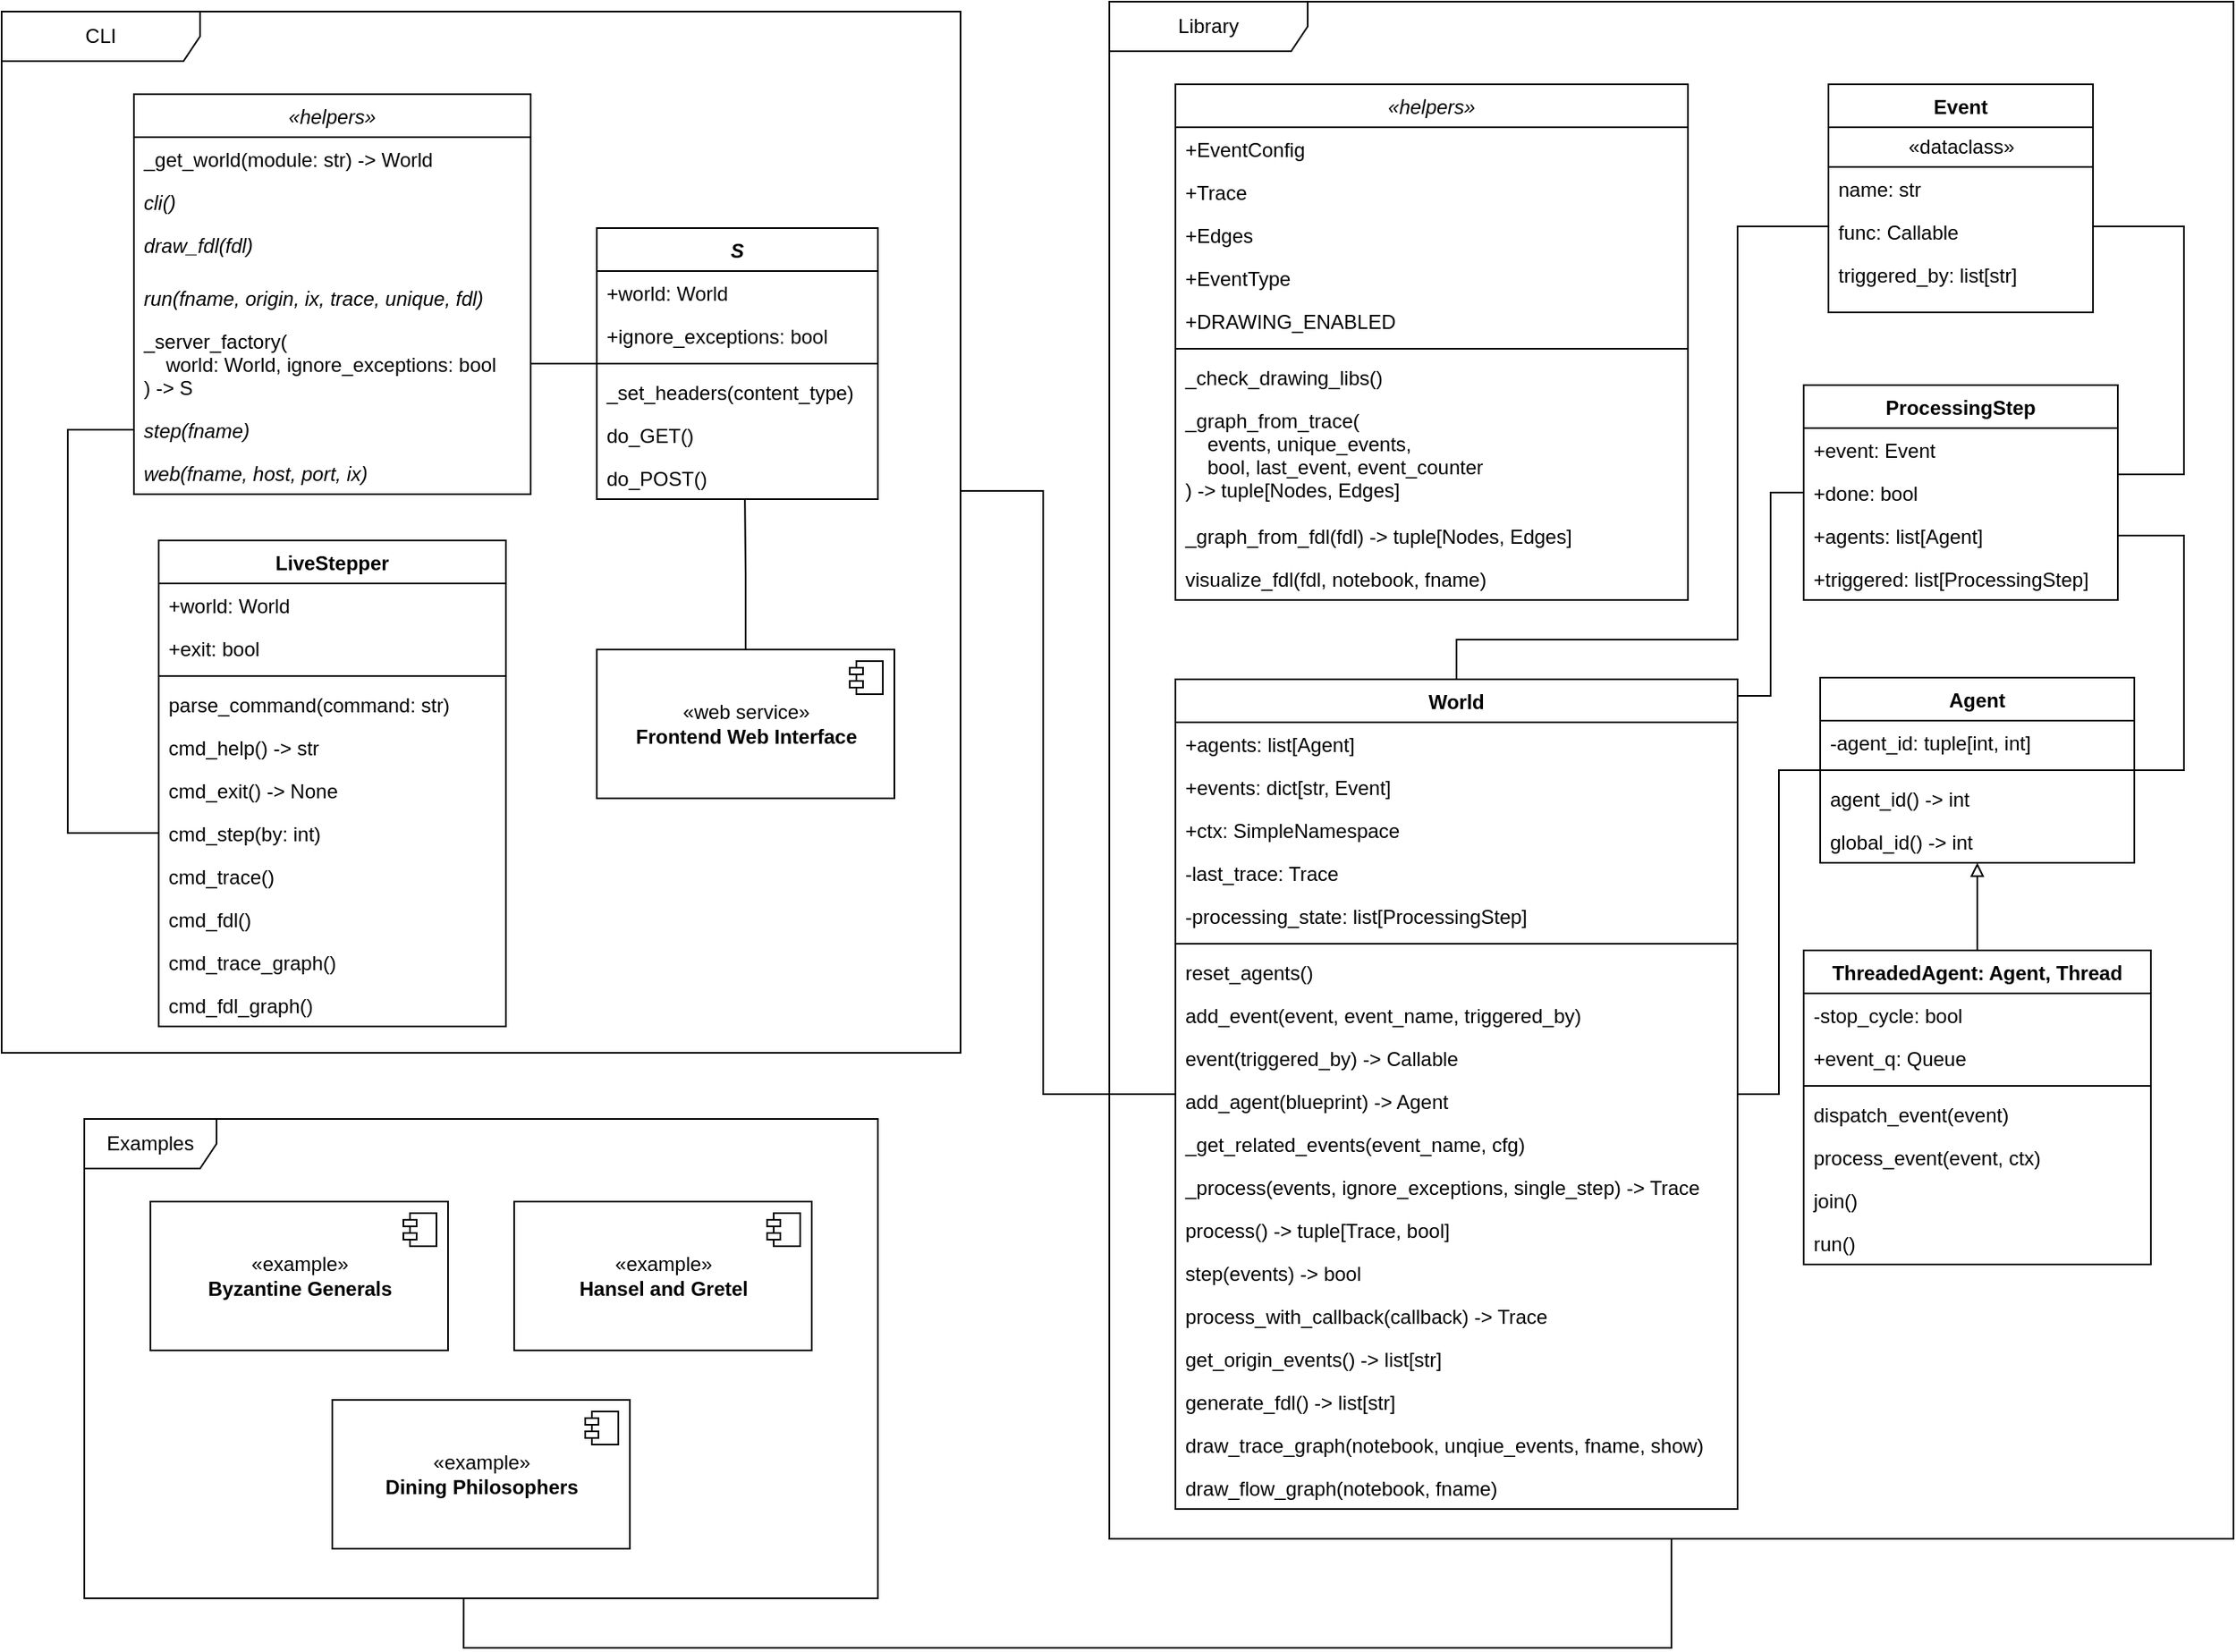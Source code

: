 <mxfile version="17.4.3" type="device"><diagram id="C5RBs43oDa-KdzZeNtuy" name="Page-1"><mxGraphModel dx="2188" dy="1118" grid="1" gridSize="10" guides="1" tooltips="1" connect="1" arrows="1" fold="1" page="1" pageScale="1" pageWidth="827" pageHeight="1169" math="0" shadow="0"><root><mxCell id="WIyWlLk6GJQsqaUBKTNV-0"/><mxCell id="WIyWlLk6GJQsqaUBKTNV-1" parent="WIyWlLk6GJQsqaUBKTNV-0"/><mxCell id="a68xZ6xokyieIb6kEUbv-158" style="edgeStyle=orthogonalEdgeStyle;rounded=0;orthogonalLoop=1;jettySize=auto;html=1;endArrow=none;endFill=0;entryX=0.478;entryY=0.999;entryDx=0;entryDy=0;entryPerimeter=0;" edge="1" parent="WIyWlLk6GJQsqaUBKTNV-1" source="a68xZ6xokyieIb6kEUbv-4" target="a68xZ6xokyieIb6kEUbv-150"><mxGeometry relative="1" as="geometry"><mxPoint x="350" y="990" as="targetPoint"/><Array as="points"><mxPoint x="1080" y="1010"/><mxPoint x="349" y="1010"/></Array></mxGeometry></mxCell><mxCell id="a68xZ6xokyieIb6kEUbv-4" value="Library" style="shape=umlFrame;whiteSpace=wrap;html=1;width=120;height=30;" vertex="1" parent="WIyWlLk6GJQsqaUBKTNV-1"><mxGeometry x="740" y="14" width="680" height="930" as="geometry"/></mxCell><mxCell id="a68xZ6xokyieIb6kEUbv-68" value="«helpers»" style="swimlane;fontStyle=2;align=center;verticalAlign=top;childLayout=stackLayout;horizontal=1;startSize=26;horizontalStack=0;resizeParent=1;resizeParentMax=0;resizeLast=0;collapsible=1;marginBottom=0;" vertex="1" parent="WIyWlLk6GJQsqaUBKTNV-1"><mxGeometry x="780" y="64" width="310" height="312" as="geometry"/></mxCell><mxCell id="a68xZ6xokyieIb6kEUbv-69" value="+EventConfig" style="text;strokeColor=none;fillColor=none;align=left;verticalAlign=top;spacingLeft=4;spacingRight=4;overflow=hidden;rotatable=0;points=[[0,0.5],[1,0.5]];portConstraint=eastwest;" vertex="1" parent="a68xZ6xokyieIb6kEUbv-68"><mxGeometry y="26" width="310" height="26" as="geometry"/></mxCell><mxCell id="a68xZ6xokyieIb6kEUbv-72" value="+Trace" style="text;strokeColor=none;fillColor=none;align=left;verticalAlign=top;spacingLeft=4;spacingRight=4;overflow=hidden;rotatable=0;points=[[0,0.5],[1,0.5]];portConstraint=eastwest;" vertex="1" parent="a68xZ6xokyieIb6kEUbv-68"><mxGeometry y="52" width="310" height="26" as="geometry"/></mxCell><mxCell id="a68xZ6xokyieIb6kEUbv-73" value="+Edges" style="text;strokeColor=none;fillColor=none;align=left;verticalAlign=top;spacingLeft=4;spacingRight=4;overflow=hidden;rotatable=0;points=[[0,0.5],[1,0.5]];portConstraint=eastwest;" vertex="1" parent="a68xZ6xokyieIb6kEUbv-68"><mxGeometry y="78" width="310" height="26" as="geometry"/></mxCell><mxCell id="a68xZ6xokyieIb6kEUbv-74" value="+EventType" style="text;strokeColor=none;fillColor=none;align=left;verticalAlign=top;spacingLeft=4;spacingRight=4;overflow=hidden;rotatable=0;points=[[0,0.5],[1,0.5]];portConstraint=eastwest;" vertex="1" parent="a68xZ6xokyieIb6kEUbv-68"><mxGeometry y="104" width="310" height="26" as="geometry"/></mxCell><mxCell id="a68xZ6xokyieIb6kEUbv-76" value="+DRAWING_ENABLED" style="text;strokeColor=none;fillColor=none;align=left;verticalAlign=top;spacingLeft=4;spacingRight=4;overflow=hidden;rotatable=0;points=[[0,0.5],[1,0.5]];portConstraint=eastwest;" vertex="1" parent="a68xZ6xokyieIb6kEUbv-68"><mxGeometry y="130" width="310" height="26" as="geometry"/></mxCell><mxCell id="a68xZ6xokyieIb6kEUbv-70" value="" style="line;strokeWidth=1;fillColor=none;align=left;verticalAlign=middle;spacingTop=-1;spacingLeft=3;spacingRight=3;rotatable=0;labelPosition=right;points=[];portConstraint=eastwest;" vertex="1" parent="a68xZ6xokyieIb6kEUbv-68"><mxGeometry y="156" width="310" height="8" as="geometry"/></mxCell><mxCell id="a68xZ6xokyieIb6kEUbv-71" value="_check_drawing_libs()" style="text;strokeColor=none;fillColor=none;align=left;verticalAlign=top;spacingLeft=4;spacingRight=4;overflow=hidden;rotatable=0;points=[[0,0.5],[1,0.5]];portConstraint=eastwest;" vertex="1" parent="a68xZ6xokyieIb6kEUbv-68"><mxGeometry y="164" width="310" height="26" as="geometry"/></mxCell><mxCell id="a68xZ6xokyieIb6kEUbv-77" value="_graph_from_trace(&#xA;    events, unique_events, &#xA;    bool, last_event, event_counter&#xA;) -&gt; tuple[Nodes, Edges]" style="text;strokeColor=none;fillColor=none;align=left;verticalAlign=top;spacingLeft=4;spacingRight=4;overflow=hidden;rotatable=0;points=[[0,0.5],[1,0.5]];portConstraint=eastwest;" vertex="1" parent="a68xZ6xokyieIb6kEUbv-68"><mxGeometry y="190" width="310" height="70" as="geometry"/></mxCell><mxCell id="a68xZ6xokyieIb6kEUbv-78" value="_graph_from_fdl(fdl) -&gt; tuple[Nodes, Edges]" style="text;strokeColor=none;fillColor=none;align=left;verticalAlign=top;spacingLeft=4;spacingRight=4;overflow=hidden;rotatable=0;points=[[0,0.5],[1,0.5]];portConstraint=eastwest;" vertex="1" parent="a68xZ6xokyieIb6kEUbv-68"><mxGeometry y="260" width="310" height="26" as="geometry"/></mxCell><mxCell id="a68xZ6xokyieIb6kEUbv-79" value="visualize_fdl(fdl, notebook, fname)" style="text;strokeColor=none;fillColor=none;align=left;verticalAlign=top;spacingLeft=4;spacingRight=4;overflow=hidden;rotatable=0;points=[[0,0.5],[1,0.5]];portConstraint=eastwest;" vertex="1" parent="a68xZ6xokyieIb6kEUbv-68"><mxGeometry y="286" width="310" height="26" as="geometry"/></mxCell><mxCell id="a68xZ6xokyieIb6kEUbv-140" style="edgeStyle=orthogonalEdgeStyle;rounded=0;orthogonalLoop=1;jettySize=auto;html=1;endArrow=none;endFill=0;entryX=0.5;entryY=0;entryDx=0;entryDy=0;" edge="1" parent="WIyWlLk6GJQsqaUBKTNV-1" source="a68xZ6xokyieIb6kEUbv-80" target="a68xZ6xokyieIb6kEUbv-108"><mxGeometry relative="1" as="geometry"><Array as="points"><mxPoint x="1120" y="150"/><mxPoint x="1120" y="400"/><mxPoint x="950" y="400"/></Array></mxGeometry></mxCell><mxCell id="a68xZ6xokyieIb6kEUbv-143" style="edgeStyle=orthogonalEdgeStyle;rounded=0;orthogonalLoop=1;jettySize=auto;html=1;entryX=1;entryY=0.11;entryDx=0;entryDy=0;entryPerimeter=0;endArrow=none;endFill=0;" edge="1" parent="WIyWlLk6GJQsqaUBKTNV-1" source="a68xZ6xokyieIb6kEUbv-80" target="a68xZ6xokyieIb6kEUbv-85"><mxGeometry relative="1" as="geometry"><Array as="points"><mxPoint x="1390" y="150"/><mxPoint x="1390" y="300"/><mxPoint x="1350" y="300"/></Array></mxGeometry></mxCell><mxCell id="a68xZ6xokyieIb6kEUbv-80" value="Event" style="swimlane;fontStyle=1;align=center;verticalAlign=top;childLayout=stackLayout;horizontal=1;startSize=26;horizontalStack=0;resizeParent=1;resizeLast=0;collapsible=1;marginBottom=0;rounded=0;shadow=0;strokeWidth=1;" vertex="1" parent="WIyWlLk6GJQsqaUBKTNV-1"><mxGeometry x="1175" y="64" width="160" height="138" as="geometry"><mxRectangle x="230" y="140" width="160" height="26" as="alternateBounds"/></mxGeometry></mxCell><mxCell id="a68xZ6xokyieIb6kEUbv-81" value="«dataclass»" style="html=1;" vertex="1" parent="a68xZ6xokyieIb6kEUbv-80"><mxGeometry y="26" width="160" height="24" as="geometry"/></mxCell><mxCell id="a68xZ6xokyieIb6kEUbv-82" value="name: str" style="text;align=left;verticalAlign=top;spacingLeft=4;spacingRight=4;overflow=hidden;rotatable=0;points=[[0,0.5],[1,0.5]];portConstraint=eastwest;" vertex="1" parent="a68xZ6xokyieIb6kEUbv-80"><mxGeometry y="50" width="160" height="26" as="geometry"/></mxCell><mxCell id="a68xZ6xokyieIb6kEUbv-83" value="func: Callable" style="text;align=left;verticalAlign=top;spacingLeft=4;spacingRight=4;overflow=hidden;rotatable=0;points=[[0,0.5],[1,0.5]];portConstraint=eastwest;rounded=0;shadow=0;html=0;" vertex="1" parent="a68xZ6xokyieIb6kEUbv-80"><mxGeometry y="76" width="160" height="26" as="geometry"/></mxCell><mxCell id="a68xZ6xokyieIb6kEUbv-84" value="triggered_by: list[str]" style="text;strokeColor=none;fillColor=none;align=left;verticalAlign=top;spacingLeft=4;spacingRight=4;overflow=hidden;rotatable=0;points=[[0,0.5],[1,0.5]];portConstraint=eastwest;" vertex="1" parent="a68xZ6xokyieIb6kEUbv-80"><mxGeometry y="102" width="160" height="26" as="geometry"/></mxCell><mxCell id="a68xZ6xokyieIb6kEUbv-138" style="edgeStyle=orthogonalEdgeStyle;rounded=0;orthogonalLoop=1;jettySize=auto;html=1;entryX=0.998;entryY=0.02;entryDx=0;entryDy=0;entryPerimeter=0;endArrow=none;endFill=0;" edge="1" parent="WIyWlLk6GJQsqaUBKTNV-1" source="a68xZ6xokyieIb6kEUbv-85" target="a68xZ6xokyieIb6kEUbv-108"><mxGeometry relative="1" as="geometry"/></mxCell><mxCell id="a68xZ6xokyieIb6kEUbv-85" value="ProcessingStep" style="swimlane;fontStyle=1;align=center;verticalAlign=top;childLayout=stackLayout;horizontal=1;startSize=26;horizontalStack=0;resizeParent=1;resizeParentMax=0;resizeLast=0;collapsible=1;marginBottom=0;" vertex="1" parent="WIyWlLk6GJQsqaUBKTNV-1"><mxGeometry x="1160" y="246" width="190" height="130" as="geometry"/></mxCell><mxCell id="a68xZ6xokyieIb6kEUbv-86" value="+event: Event" style="text;strokeColor=none;fillColor=none;align=left;verticalAlign=top;spacingLeft=4;spacingRight=4;overflow=hidden;rotatable=0;points=[[0,0.5],[1,0.5]];portConstraint=eastwest;" vertex="1" parent="a68xZ6xokyieIb6kEUbv-85"><mxGeometry y="26" width="190" height="26" as="geometry"/></mxCell><mxCell id="a68xZ6xokyieIb6kEUbv-89" value="+done: bool" style="text;strokeColor=none;fillColor=none;align=left;verticalAlign=top;spacingLeft=4;spacingRight=4;overflow=hidden;rotatable=0;points=[[0,0.5],[1,0.5]];portConstraint=eastwest;" vertex="1" parent="a68xZ6xokyieIb6kEUbv-85"><mxGeometry y="52" width="190" height="26" as="geometry"/></mxCell><mxCell id="a68xZ6xokyieIb6kEUbv-90" value="+agents: list[Agent]" style="text;strokeColor=none;fillColor=none;align=left;verticalAlign=top;spacingLeft=4;spacingRight=4;overflow=hidden;rotatable=0;points=[[0,0.5],[1,0.5]];portConstraint=eastwest;" vertex="1" parent="a68xZ6xokyieIb6kEUbv-85"><mxGeometry y="78" width="190" height="26" as="geometry"/></mxCell><mxCell id="a68xZ6xokyieIb6kEUbv-91" value="+triggered: list[ProcessingStep]" style="text;strokeColor=none;fillColor=none;align=left;verticalAlign=top;spacingLeft=4;spacingRight=4;overflow=hidden;rotatable=0;points=[[0,0.5],[1,0.5]];portConstraint=eastwest;" vertex="1" parent="a68xZ6xokyieIb6kEUbv-85"><mxGeometry y="104" width="190" height="26" as="geometry"/></mxCell><mxCell id="a68xZ6xokyieIb6kEUbv-132" style="edgeStyle=orthogonalEdgeStyle;rounded=0;orthogonalLoop=1;jettySize=auto;html=1;endArrow=none;endFill=0;" edge="1" parent="WIyWlLk6GJQsqaUBKTNV-1" source="a68xZ6xokyieIb6kEUbv-92" target="a68xZ6xokyieIb6kEUbv-108"><mxGeometry relative="1" as="geometry"/></mxCell><mxCell id="a68xZ6xokyieIb6kEUbv-144" style="edgeStyle=orthogonalEdgeStyle;rounded=0;orthogonalLoop=1;jettySize=auto;html=1;endArrow=none;endFill=0;" edge="1" parent="WIyWlLk6GJQsqaUBKTNV-1" source="a68xZ6xokyieIb6kEUbv-92" target="a68xZ6xokyieIb6kEUbv-90"><mxGeometry relative="1" as="geometry"><Array as="points"><mxPoint x="1390" y="479"/><mxPoint x="1390" y="337"/></Array></mxGeometry></mxCell><mxCell id="a68xZ6xokyieIb6kEUbv-92" value="Agent" style="swimlane;fontStyle=1;align=center;verticalAlign=top;childLayout=stackLayout;horizontal=1;startSize=26;horizontalStack=0;resizeParent=1;resizeParentMax=0;resizeLast=0;collapsible=1;marginBottom=0;" vertex="1" parent="WIyWlLk6GJQsqaUBKTNV-1"><mxGeometry x="1170" y="423" width="190" height="112" as="geometry"/></mxCell><mxCell id="a68xZ6xokyieIb6kEUbv-93" value="-agent_id: tuple[int, int]" style="text;strokeColor=none;fillColor=none;align=left;verticalAlign=top;spacingLeft=4;spacingRight=4;overflow=hidden;rotatable=0;points=[[0,0.5],[1,0.5]];portConstraint=eastwest;" vertex="1" parent="a68xZ6xokyieIb6kEUbv-92"><mxGeometry y="26" width="190" height="26" as="geometry"/></mxCell><mxCell id="a68xZ6xokyieIb6kEUbv-97" value="" style="line;strokeWidth=1;fillColor=none;align=left;verticalAlign=middle;spacingTop=-1;spacingLeft=3;spacingRight=3;rotatable=0;labelPosition=right;points=[];portConstraint=eastwest;" vertex="1" parent="a68xZ6xokyieIb6kEUbv-92"><mxGeometry y="52" width="190" height="8" as="geometry"/></mxCell><mxCell id="a68xZ6xokyieIb6kEUbv-98" value="agent_id() -&gt; int" style="text;strokeColor=none;fillColor=none;align=left;verticalAlign=top;spacingLeft=4;spacingRight=4;overflow=hidden;rotatable=0;points=[[0,0.5],[1,0.5]];portConstraint=eastwest;" vertex="1" parent="a68xZ6xokyieIb6kEUbv-92"><mxGeometry y="60" width="190" height="26" as="geometry"/></mxCell><mxCell id="a68xZ6xokyieIb6kEUbv-99" value="global_id() -&gt; int" style="text;strokeColor=none;fillColor=none;align=left;verticalAlign=top;spacingLeft=4;spacingRight=4;overflow=hidden;rotatable=0;points=[[0,0.5],[1,0.5]];portConstraint=eastwest;" vertex="1" parent="a68xZ6xokyieIb6kEUbv-92"><mxGeometry y="86" width="190" height="26" as="geometry"/></mxCell><mxCell id="a68xZ6xokyieIb6kEUbv-136" style="edgeStyle=orthogonalEdgeStyle;rounded=0;orthogonalLoop=1;jettySize=auto;html=1;endArrow=block;endFill=0;" edge="1" parent="WIyWlLk6GJQsqaUBKTNV-1" source="a68xZ6xokyieIb6kEUbv-100" target="a68xZ6xokyieIb6kEUbv-92"><mxGeometry relative="1" as="geometry"><Array as="points"><mxPoint x="1265" y="560"/><mxPoint x="1265" y="560"/></Array></mxGeometry></mxCell><mxCell id="a68xZ6xokyieIb6kEUbv-100" value="ThreadedAgent: Agent, Thread" style="swimlane;fontStyle=1;align=center;verticalAlign=top;childLayout=stackLayout;horizontal=1;startSize=26;horizontalStack=0;resizeParent=1;resizeParentMax=0;resizeLast=0;collapsible=1;marginBottom=0;" vertex="1" parent="WIyWlLk6GJQsqaUBKTNV-1"><mxGeometry x="1160" y="588" width="210" height="190" as="geometry"/></mxCell><mxCell id="a68xZ6xokyieIb6kEUbv-101" value="-stop_cycle: bool" style="text;strokeColor=none;fillColor=none;align=left;verticalAlign=top;spacingLeft=4;spacingRight=4;overflow=hidden;rotatable=0;points=[[0,0.5],[1,0.5]];portConstraint=eastwest;" vertex="1" parent="a68xZ6xokyieIb6kEUbv-100"><mxGeometry y="26" width="210" height="26" as="geometry"/></mxCell><mxCell id="a68xZ6xokyieIb6kEUbv-105" value="+event_q: Queue" style="text;strokeColor=none;fillColor=none;align=left;verticalAlign=top;spacingLeft=4;spacingRight=4;overflow=hidden;rotatable=0;points=[[0,0.5],[1,0.5]];portConstraint=eastwest;" vertex="1" parent="a68xZ6xokyieIb6kEUbv-100"><mxGeometry y="52" width="210" height="26" as="geometry"/></mxCell><mxCell id="a68xZ6xokyieIb6kEUbv-102" value="" style="line;strokeWidth=1;fillColor=none;align=left;verticalAlign=middle;spacingTop=-1;spacingLeft=3;spacingRight=3;rotatable=0;labelPosition=right;points=[];portConstraint=eastwest;" vertex="1" parent="a68xZ6xokyieIb6kEUbv-100"><mxGeometry y="78" width="210" height="8" as="geometry"/></mxCell><mxCell id="a68xZ6xokyieIb6kEUbv-103" value="dispatch_event(event)" style="text;strokeColor=none;fillColor=none;align=left;verticalAlign=top;spacingLeft=4;spacingRight=4;overflow=hidden;rotatable=0;points=[[0,0.5],[1,0.5]];portConstraint=eastwest;" vertex="1" parent="a68xZ6xokyieIb6kEUbv-100"><mxGeometry y="86" width="210" height="26" as="geometry"/></mxCell><mxCell id="a68xZ6xokyieIb6kEUbv-104" value="process_event(event, ctx)" style="text;strokeColor=none;fillColor=none;align=left;verticalAlign=top;spacingLeft=4;spacingRight=4;overflow=hidden;rotatable=0;points=[[0,0.5],[1,0.5]];portConstraint=eastwest;" vertex="1" parent="a68xZ6xokyieIb6kEUbv-100"><mxGeometry y="112" width="210" height="26" as="geometry"/></mxCell><mxCell id="a68xZ6xokyieIb6kEUbv-106" value="join()" style="text;strokeColor=none;fillColor=none;align=left;verticalAlign=top;spacingLeft=4;spacingRight=4;overflow=hidden;rotatable=0;points=[[0,0.5],[1,0.5]];portConstraint=eastwest;" vertex="1" parent="a68xZ6xokyieIb6kEUbv-100"><mxGeometry y="138" width="210" height="26" as="geometry"/></mxCell><mxCell id="a68xZ6xokyieIb6kEUbv-107" value="run()" style="text;strokeColor=none;fillColor=none;align=left;verticalAlign=top;spacingLeft=4;spacingRight=4;overflow=hidden;rotatable=0;points=[[0,0.5],[1,0.5]];portConstraint=eastwest;" vertex="1" parent="a68xZ6xokyieIb6kEUbv-100"><mxGeometry y="164" width="210" height="26" as="geometry"/></mxCell><mxCell id="a68xZ6xokyieIb6kEUbv-131" style="edgeStyle=orthogonalEdgeStyle;rounded=0;orthogonalLoop=1;jettySize=auto;html=1;endArrow=none;endFill=0;" edge="1" parent="WIyWlLk6GJQsqaUBKTNV-1" source="a68xZ6xokyieIb6kEUbv-108" target="a68xZ6xokyieIb6kEUbv-1"><mxGeometry relative="1" as="geometry"><Array as="points"><mxPoint x="700" y="675"/><mxPoint x="700" y="310"/></Array></mxGeometry></mxCell><mxCell id="a68xZ6xokyieIb6kEUbv-108" value="World" style="swimlane;fontStyle=1;align=center;verticalAlign=top;childLayout=stackLayout;horizontal=1;startSize=26;horizontalStack=0;resizeParent=1;resizeParentMax=0;resizeLast=0;collapsible=1;marginBottom=0;" vertex="1" parent="WIyWlLk6GJQsqaUBKTNV-1"><mxGeometry x="780" y="424" width="340" height="502" as="geometry"/></mxCell><mxCell id="a68xZ6xokyieIb6kEUbv-109" value="+agents: list[Agent]" style="text;strokeColor=none;fillColor=none;align=left;verticalAlign=top;spacingLeft=4;spacingRight=4;overflow=hidden;rotatable=0;points=[[0,0.5],[1,0.5]];portConstraint=eastwest;" vertex="1" parent="a68xZ6xokyieIb6kEUbv-108"><mxGeometry y="26" width="340" height="26" as="geometry"/></mxCell><mxCell id="a68xZ6xokyieIb6kEUbv-112" value="+events: dict[str, Event]" style="text;strokeColor=none;fillColor=none;align=left;verticalAlign=top;spacingLeft=4;spacingRight=4;overflow=hidden;rotatable=0;points=[[0,0.5],[1,0.5]];portConstraint=eastwest;" vertex="1" parent="a68xZ6xokyieIb6kEUbv-108"><mxGeometry y="52" width="340" height="26" as="geometry"/></mxCell><mxCell id="a68xZ6xokyieIb6kEUbv-113" value="+ctx: SimpleNamespace" style="text;strokeColor=none;fillColor=none;align=left;verticalAlign=top;spacingLeft=4;spacingRight=4;overflow=hidden;rotatable=0;points=[[0,0.5],[1,0.5]];portConstraint=eastwest;" vertex="1" parent="a68xZ6xokyieIb6kEUbv-108"><mxGeometry y="78" width="340" height="26" as="geometry"/></mxCell><mxCell id="a68xZ6xokyieIb6kEUbv-114" value="-last_trace: Trace" style="text;strokeColor=none;fillColor=none;align=left;verticalAlign=top;spacingLeft=4;spacingRight=4;overflow=hidden;rotatable=0;points=[[0,0.5],[1,0.5]];portConstraint=eastwest;" vertex="1" parent="a68xZ6xokyieIb6kEUbv-108"><mxGeometry y="104" width="340" height="26" as="geometry"/></mxCell><mxCell id="a68xZ6xokyieIb6kEUbv-115" value="-processing_state: list[ProcessingStep]" style="text;strokeColor=none;fillColor=none;align=left;verticalAlign=top;spacingLeft=4;spacingRight=4;overflow=hidden;rotatable=0;points=[[0,0.5],[1,0.5]];portConstraint=eastwest;" vertex="1" parent="a68xZ6xokyieIb6kEUbv-108"><mxGeometry y="130" width="340" height="26" as="geometry"/></mxCell><mxCell id="a68xZ6xokyieIb6kEUbv-110" value="" style="line;strokeWidth=1;fillColor=none;align=left;verticalAlign=middle;spacingTop=-1;spacingLeft=3;spacingRight=3;rotatable=0;labelPosition=right;points=[];portConstraint=eastwest;" vertex="1" parent="a68xZ6xokyieIb6kEUbv-108"><mxGeometry y="156" width="340" height="8" as="geometry"/></mxCell><mxCell id="a68xZ6xokyieIb6kEUbv-111" value="reset_agents()" style="text;strokeColor=none;fillColor=none;align=left;verticalAlign=top;spacingLeft=4;spacingRight=4;overflow=hidden;rotatable=0;points=[[0,0.5],[1,0.5]];portConstraint=eastwest;" vertex="1" parent="a68xZ6xokyieIb6kEUbv-108"><mxGeometry y="164" width="340" height="26" as="geometry"/></mxCell><mxCell id="a68xZ6xokyieIb6kEUbv-116" value="add_event(event, event_name, triggered_by)" style="text;strokeColor=none;fillColor=none;align=left;verticalAlign=top;spacingLeft=4;spacingRight=4;overflow=hidden;rotatable=0;points=[[0,0.5],[1,0.5]];portConstraint=eastwest;" vertex="1" parent="a68xZ6xokyieIb6kEUbv-108"><mxGeometry y="190" width="340" height="26" as="geometry"/></mxCell><mxCell id="a68xZ6xokyieIb6kEUbv-117" value="event(triggered_by) -&gt; Callable" style="text;strokeColor=none;fillColor=none;align=left;verticalAlign=top;spacingLeft=4;spacingRight=4;overflow=hidden;rotatable=0;points=[[0,0.5],[1,0.5]];portConstraint=eastwest;" vertex="1" parent="a68xZ6xokyieIb6kEUbv-108"><mxGeometry y="216" width="340" height="26" as="geometry"/></mxCell><mxCell id="a68xZ6xokyieIb6kEUbv-118" value="add_agent(blueprint) -&gt; Agent" style="text;strokeColor=none;fillColor=none;align=left;verticalAlign=top;spacingLeft=4;spacingRight=4;overflow=hidden;rotatable=0;points=[[0,0.5],[1,0.5]];portConstraint=eastwest;" vertex="1" parent="a68xZ6xokyieIb6kEUbv-108"><mxGeometry y="242" width="340" height="26" as="geometry"/></mxCell><mxCell id="a68xZ6xokyieIb6kEUbv-119" value="_get_related_events(event_name, cfg)" style="text;strokeColor=none;fillColor=none;align=left;verticalAlign=top;spacingLeft=4;spacingRight=4;overflow=hidden;rotatable=0;points=[[0,0.5],[1,0.5]];portConstraint=eastwest;" vertex="1" parent="a68xZ6xokyieIb6kEUbv-108"><mxGeometry y="268" width="340" height="26" as="geometry"/></mxCell><mxCell id="a68xZ6xokyieIb6kEUbv-120" value="_process(events, ignore_exceptions, single_step) -&gt; Trace" style="text;strokeColor=none;fillColor=none;align=left;verticalAlign=top;spacingLeft=4;spacingRight=4;overflow=hidden;rotatable=0;points=[[0,0.5],[1,0.5]];portConstraint=eastwest;" vertex="1" parent="a68xZ6xokyieIb6kEUbv-108"><mxGeometry y="294" width="340" height="26" as="geometry"/></mxCell><mxCell id="a68xZ6xokyieIb6kEUbv-121" value="process() -&gt; tuple[Trace, bool]" style="text;strokeColor=none;fillColor=none;align=left;verticalAlign=top;spacingLeft=4;spacingRight=4;overflow=hidden;rotatable=0;points=[[0,0.5],[1,0.5]];portConstraint=eastwest;" vertex="1" parent="a68xZ6xokyieIb6kEUbv-108"><mxGeometry y="320" width="340" height="26" as="geometry"/></mxCell><mxCell id="a68xZ6xokyieIb6kEUbv-122" value="step(events) -&gt; bool" style="text;strokeColor=none;fillColor=none;align=left;verticalAlign=top;spacingLeft=4;spacingRight=4;overflow=hidden;rotatable=0;points=[[0,0.5],[1,0.5]];portConstraint=eastwest;" vertex="1" parent="a68xZ6xokyieIb6kEUbv-108"><mxGeometry y="346" width="340" height="26" as="geometry"/></mxCell><mxCell id="a68xZ6xokyieIb6kEUbv-123" value="process_with_callback(callback) -&gt; Trace" style="text;strokeColor=none;fillColor=none;align=left;verticalAlign=top;spacingLeft=4;spacingRight=4;overflow=hidden;rotatable=0;points=[[0,0.5],[1,0.5]];portConstraint=eastwest;" vertex="1" parent="a68xZ6xokyieIb6kEUbv-108"><mxGeometry y="372" width="340" height="26" as="geometry"/></mxCell><mxCell id="a68xZ6xokyieIb6kEUbv-124" value="get_origin_events() -&gt; list[str]" style="text;strokeColor=none;fillColor=none;align=left;verticalAlign=top;spacingLeft=4;spacingRight=4;overflow=hidden;rotatable=0;points=[[0,0.5],[1,0.5]];portConstraint=eastwest;" vertex="1" parent="a68xZ6xokyieIb6kEUbv-108"><mxGeometry y="398" width="340" height="26" as="geometry"/></mxCell><mxCell id="a68xZ6xokyieIb6kEUbv-125" value="generate_fdl() -&gt; list[str]" style="text;strokeColor=none;fillColor=none;align=left;verticalAlign=top;spacingLeft=4;spacingRight=4;overflow=hidden;rotatable=0;points=[[0,0.5],[1,0.5]];portConstraint=eastwest;" vertex="1" parent="a68xZ6xokyieIb6kEUbv-108"><mxGeometry y="424" width="340" height="26" as="geometry"/></mxCell><mxCell id="a68xZ6xokyieIb6kEUbv-126" value="draw_trace_graph(notebook, unqiue_events, fname, show)" style="text;strokeColor=none;fillColor=none;align=left;verticalAlign=top;spacingLeft=4;spacingRight=4;overflow=hidden;rotatable=0;points=[[0,0.5],[1,0.5]];portConstraint=eastwest;" vertex="1" parent="a68xZ6xokyieIb6kEUbv-108"><mxGeometry y="450" width="340" height="26" as="geometry"/></mxCell><mxCell id="a68xZ6xokyieIb6kEUbv-127" value="draw_flow_graph(notebook, fname)" style="text;strokeColor=none;fillColor=none;align=left;verticalAlign=top;spacingLeft=4;spacingRight=4;overflow=hidden;rotatable=0;points=[[0,0.5],[1,0.5]];portConstraint=eastwest;" vertex="1" parent="a68xZ6xokyieIb6kEUbv-108"><mxGeometry y="476" width="340" height="26" as="geometry"/></mxCell><mxCell id="a68xZ6xokyieIb6kEUbv-149" value="" style="group" vertex="1" connectable="0" parent="WIyWlLk6GJQsqaUBKTNV-1"><mxGeometry x="70" y="20" width="580" height="630" as="geometry"/></mxCell><mxCell id="a68xZ6xokyieIb6kEUbv-1" value="CLI" style="shape=umlFrame;whiteSpace=wrap;html=1;width=120;height=30;" vertex="1" parent="a68xZ6xokyieIb6kEUbv-149"><mxGeometry width="580" height="630" as="geometry"/></mxCell><mxCell id="a68xZ6xokyieIb6kEUbv-17" value="«helpers»" style="swimlane;fontStyle=2;childLayout=stackLayout;horizontal=1;startSize=26;fillColor=none;horizontalStack=0;resizeParent=1;resizeParentMax=0;resizeLast=0;collapsible=1;marginBottom=0;" vertex="1" parent="a68xZ6xokyieIb6kEUbv-149"><mxGeometry x="80" y="50" width="240" height="242" as="geometry"/></mxCell><mxCell id="a68xZ6xokyieIb6kEUbv-18" value="_get_world(module: str) -&gt; World" style="text;strokeColor=none;fillColor=none;align=left;verticalAlign=top;spacingLeft=4;spacingRight=4;overflow=hidden;rotatable=0;points=[[0,0.5],[1,0.5]];portConstraint=eastwest;" vertex="1" parent="a68xZ6xokyieIb6kEUbv-17"><mxGeometry y="26" width="240" height="26" as="geometry"/></mxCell><mxCell id="a68xZ6xokyieIb6kEUbv-19" value="cli()" style="text;strokeColor=none;fillColor=none;align=left;verticalAlign=top;spacingLeft=4;spacingRight=4;overflow=hidden;rotatable=0;points=[[0,0.5],[1,0.5]];portConstraint=eastwest;fontStyle=2" vertex="1" parent="a68xZ6xokyieIb6kEUbv-17"><mxGeometry y="52" width="240" height="26" as="geometry"/></mxCell><mxCell id="a68xZ6xokyieIb6kEUbv-20" value="draw_fdl(fdl)" style="text;strokeColor=none;fillColor=none;align=left;verticalAlign=top;spacingLeft=4;spacingRight=4;overflow=hidden;rotatable=0;points=[[0,0.5],[1,0.5]];portConstraint=eastwest;fontStyle=2" vertex="1" parent="a68xZ6xokyieIb6kEUbv-17"><mxGeometry y="78" width="240" height="32" as="geometry"/></mxCell><mxCell id="a68xZ6xokyieIb6kEUbv-25" value="run(fname, origin, ix, trace, unique, fdl)" style="text;strokeColor=none;fillColor=none;align=left;verticalAlign=top;spacingLeft=4;spacingRight=4;overflow=hidden;rotatable=0;points=[[0,0.5],[1,0.5]];portConstraint=eastwest;fontStyle=2" vertex="1" parent="a68xZ6xokyieIb6kEUbv-17"><mxGeometry y="110" width="240" height="26" as="geometry"/></mxCell><mxCell id="a68xZ6xokyieIb6kEUbv-55" value="_server_factory(&#xA;    world: World, ignore_exceptions: bool&#xA;) -&gt; S" style="text;strokeColor=none;fillColor=none;align=left;verticalAlign=top;spacingLeft=4;spacingRight=4;overflow=hidden;rotatable=0;points=[[0,0.5],[1,0.5]];portConstraint=eastwest;" vertex="1" parent="a68xZ6xokyieIb6kEUbv-17"><mxGeometry y="136" width="240" height="54" as="geometry"/></mxCell><mxCell id="a68xZ6xokyieIb6kEUbv-56" value="step(fname)" style="text;strokeColor=none;fillColor=none;align=left;verticalAlign=top;spacingLeft=4;spacingRight=4;overflow=hidden;rotatable=0;points=[[0,0.5],[1,0.5]];portConstraint=eastwest;fontStyle=2" vertex="1" parent="a68xZ6xokyieIb6kEUbv-17"><mxGeometry y="190" width="240" height="26" as="geometry"/></mxCell><mxCell id="a68xZ6xokyieIb6kEUbv-57" value="web(fname, host, port, ix)" style="text;strokeColor=none;fillColor=none;align=left;verticalAlign=top;spacingLeft=4;spacingRight=4;overflow=hidden;rotatable=0;points=[[0,0.5],[1,0.5]];portConstraint=eastwest;fontStyle=2" vertex="1" parent="a68xZ6xokyieIb6kEUbv-17"><mxGeometry y="216" width="240" height="26" as="geometry"/></mxCell><mxCell id="a68xZ6xokyieIb6kEUbv-31" value="LiveStepper" style="swimlane;fontStyle=1;align=center;verticalAlign=top;childLayout=stackLayout;horizontal=1;startSize=26;horizontalStack=0;resizeParent=1;resizeParentMax=0;resizeLast=0;collapsible=1;marginBottom=0;" vertex="1" parent="a68xZ6xokyieIb6kEUbv-149"><mxGeometry x="95" y="320" width="210" height="294" as="geometry"/></mxCell><mxCell id="a68xZ6xokyieIb6kEUbv-32" value="+world: World" style="text;strokeColor=none;fillColor=none;align=left;verticalAlign=top;spacingLeft=4;spacingRight=4;overflow=hidden;rotatable=0;points=[[0,0.5],[1,0.5]];portConstraint=eastwest;" vertex="1" parent="a68xZ6xokyieIb6kEUbv-31"><mxGeometry y="26" width="210" height="26" as="geometry"/></mxCell><mxCell id="a68xZ6xokyieIb6kEUbv-35" value="+exit: bool" style="text;strokeColor=none;fillColor=none;align=left;verticalAlign=top;spacingLeft=4;spacingRight=4;overflow=hidden;rotatable=0;points=[[0,0.5],[1,0.5]];portConstraint=eastwest;" vertex="1" parent="a68xZ6xokyieIb6kEUbv-31"><mxGeometry y="52" width="210" height="26" as="geometry"/></mxCell><mxCell id="a68xZ6xokyieIb6kEUbv-33" value="" style="line;strokeWidth=1;fillColor=none;align=left;verticalAlign=middle;spacingTop=-1;spacingLeft=3;spacingRight=3;rotatable=0;labelPosition=right;points=[];portConstraint=eastwest;" vertex="1" parent="a68xZ6xokyieIb6kEUbv-31"><mxGeometry y="78" width="210" height="8" as="geometry"/></mxCell><mxCell id="a68xZ6xokyieIb6kEUbv-34" value="parse_command(command: str)" style="text;strokeColor=none;fillColor=none;align=left;verticalAlign=top;spacingLeft=4;spacingRight=4;overflow=hidden;rotatable=0;points=[[0,0.5],[1,0.5]];portConstraint=eastwest;" vertex="1" parent="a68xZ6xokyieIb6kEUbv-31"><mxGeometry y="86" width="210" height="26" as="geometry"/></mxCell><mxCell id="a68xZ6xokyieIb6kEUbv-36" value="cmd_help() -&gt; str" style="text;strokeColor=none;fillColor=none;align=left;verticalAlign=top;spacingLeft=4;spacingRight=4;overflow=hidden;rotatable=0;points=[[0,0.5],[1,0.5]];portConstraint=eastwest;" vertex="1" parent="a68xZ6xokyieIb6kEUbv-31"><mxGeometry y="112" width="210" height="26" as="geometry"/></mxCell><mxCell id="a68xZ6xokyieIb6kEUbv-37" value="cmd_exit() -&gt; None" style="text;strokeColor=none;fillColor=none;align=left;verticalAlign=top;spacingLeft=4;spacingRight=4;overflow=hidden;rotatable=0;points=[[0,0.5],[1,0.5]];portConstraint=eastwest;" vertex="1" parent="a68xZ6xokyieIb6kEUbv-31"><mxGeometry y="138" width="210" height="26" as="geometry"/></mxCell><mxCell id="a68xZ6xokyieIb6kEUbv-38" value="cmd_step(by: int)" style="text;strokeColor=none;fillColor=none;align=left;verticalAlign=top;spacingLeft=4;spacingRight=4;overflow=hidden;rotatable=0;points=[[0,0.5],[1,0.5]];portConstraint=eastwest;" vertex="1" parent="a68xZ6xokyieIb6kEUbv-31"><mxGeometry y="164" width="210" height="26" as="geometry"/></mxCell><mxCell id="a68xZ6xokyieIb6kEUbv-39" value="cmd_trace()" style="text;strokeColor=none;fillColor=none;align=left;verticalAlign=top;spacingLeft=4;spacingRight=4;overflow=hidden;rotatable=0;points=[[0,0.5],[1,0.5]];portConstraint=eastwest;" vertex="1" parent="a68xZ6xokyieIb6kEUbv-31"><mxGeometry y="190" width="210" height="26" as="geometry"/></mxCell><mxCell id="a68xZ6xokyieIb6kEUbv-40" value="cmd_fdl()" style="text;strokeColor=none;fillColor=none;align=left;verticalAlign=top;spacingLeft=4;spacingRight=4;overflow=hidden;rotatable=0;points=[[0,0.5],[1,0.5]];portConstraint=eastwest;" vertex="1" parent="a68xZ6xokyieIb6kEUbv-31"><mxGeometry y="216" width="210" height="26" as="geometry"/></mxCell><mxCell id="a68xZ6xokyieIb6kEUbv-41" value="cmd_trace_graph()" style="text;strokeColor=none;fillColor=none;align=left;verticalAlign=top;spacingLeft=4;spacingRight=4;overflow=hidden;rotatable=0;points=[[0,0.5],[1,0.5]];portConstraint=eastwest;" vertex="1" parent="a68xZ6xokyieIb6kEUbv-31"><mxGeometry y="242" width="210" height="26" as="geometry"/></mxCell><mxCell id="a68xZ6xokyieIb6kEUbv-42" value="cmd_fdl_graph()" style="text;strokeColor=none;fillColor=none;align=left;verticalAlign=top;spacingLeft=4;spacingRight=4;overflow=hidden;rotatable=0;points=[[0,0.5],[1,0.5]];portConstraint=eastwest;" vertex="1" parent="a68xZ6xokyieIb6kEUbv-31"><mxGeometry y="268" width="210" height="26" as="geometry"/></mxCell><mxCell id="a68xZ6xokyieIb6kEUbv-43" value="S" style="swimlane;fontStyle=3;align=center;verticalAlign=top;childLayout=stackLayout;horizontal=1;startSize=26;horizontalStack=0;resizeParent=1;resizeParentMax=0;resizeLast=0;collapsible=1;marginBottom=0;" vertex="1" parent="a68xZ6xokyieIb6kEUbv-149"><mxGeometry x="360" y="131" width="170" height="164" as="geometry"/></mxCell><mxCell id="a68xZ6xokyieIb6kEUbv-44" value="+world: World" style="text;strokeColor=none;fillColor=none;align=left;verticalAlign=top;spacingLeft=4;spacingRight=4;overflow=hidden;rotatable=0;points=[[0,0.5],[1,0.5]];portConstraint=eastwest;" vertex="1" parent="a68xZ6xokyieIb6kEUbv-43"><mxGeometry y="26" width="170" height="26" as="geometry"/></mxCell><mxCell id="a68xZ6xokyieIb6kEUbv-45" value="+ignore_exceptions: bool" style="text;strokeColor=none;fillColor=none;align=left;verticalAlign=top;spacingLeft=4;spacingRight=4;overflow=hidden;rotatable=0;points=[[0,0.5],[1,0.5]];portConstraint=eastwest;" vertex="1" parent="a68xZ6xokyieIb6kEUbv-43"><mxGeometry y="52" width="170" height="26" as="geometry"/></mxCell><mxCell id="a68xZ6xokyieIb6kEUbv-46" value="" style="line;strokeWidth=1;fillColor=none;align=left;verticalAlign=middle;spacingTop=-1;spacingLeft=3;spacingRight=3;rotatable=0;labelPosition=right;points=[];portConstraint=eastwest;" vertex="1" parent="a68xZ6xokyieIb6kEUbv-43"><mxGeometry y="78" width="170" height="8" as="geometry"/></mxCell><mxCell id="a68xZ6xokyieIb6kEUbv-47" value="_set_headers(content_type)" style="text;strokeColor=none;fillColor=none;align=left;verticalAlign=top;spacingLeft=4;spacingRight=4;overflow=hidden;rotatable=0;points=[[0,0.5],[1,0.5]];portConstraint=eastwest;" vertex="1" parent="a68xZ6xokyieIb6kEUbv-43"><mxGeometry y="86" width="170" height="26" as="geometry"/></mxCell><mxCell id="a68xZ6xokyieIb6kEUbv-48" value="do_GET()" style="text;strokeColor=none;fillColor=none;align=left;verticalAlign=top;spacingLeft=4;spacingRight=4;overflow=hidden;rotatable=0;points=[[0,0.5],[1,0.5]];portConstraint=eastwest;" vertex="1" parent="a68xZ6xokyieIb6kEUbv-43"><mxGeometry y="112" width="170" height="26" as="geometry"/></mxCell><mxCell id="a68xZ6xokyieIb6kEUbv-49" value="do_POST()" style="text;strokeColor=none;fillColor=none;align=left;verticalAlign=top;spacingLeft=4;spacingRight=4;overflow=hidden;rotatable=0;points=[[0,0.5],[1,0.5]];portConstraint=eastwest;" vertex="1" parent="a68xZ6xokyieIb6kEUbv-43"><mxGeometry y="138" width="170" height="26" as="geometry"/></mxCell><mxCell id="a68xZ6xokyieIb6kEUbv-58" style="edgeStyle=orthogonalEdgeStyle;rounded=0;orthogonalLoop=1;jettySize=auto;html=1;endArrow=none;endFill=0;" edge="1" parent="a68xZ6xokyieIb6kEUbv-149" source="a68xZ6xokyieIb6kEUbv-55" target="a68xZ6xokyieIb6kEUbv-43"><mxGeometry relative="1" as="geometry"/></mxCell><mxCell id="a68xZ6xokyieIb6kEUbv-59" style="edgeStyle=orthogonalEdgeStyle;rounded=0;orthogonalLoop=1;jettySize=auto;html=1;endArrow=none;endFill=0;" edge="1" parent="a68xZ6xokyieIb6kEUbv-149" source="a68xZ6xokyieIb6kEUbv-56" target="a68xZ6xokyieIb6kEUbv-38"><mxGeometry relative="1" as="geometry"><Array as="points"><mxPoint x="40" y="253"/><mxPoint x="40" y="497"/></Array></mxGeometry></mxCell><mxCell id="a68xZ6xokyieIb6kEUbv-148" style="edgeStyle=orthogonalEdgeStyle;rounded=0;orthogonalLoop=1;jettySize=auto;html=1;entryX=0.527;entryY=1.012;entryDx=0;entryDy=0;entryPerimeter=0;endArrow=none;endFill=0;" edge="1" parent="a68xZ6xokyieIb6kEUbv-149" source="a68xZ6xokyieIb6kEUbv-145" target="a68xZ6xokyieIb6kEUbv-49"><mxGeometry relative="1" as="geometry"/></mxCell><mxCell id="a68xZ6xokyieIb6kEUbv-145" value="«web service»&lt;br&gt;&lt;b&gt;Frontend Web Interface&lt;/b&gt;" style="html=1;dropTarget=0;" vertex="1" parent="a68xZ6xokyieIb6kEUbv-149"><mxGeometry x="360" y="386" width="180" height="90" as="geometry"/></mxCell><mxCell id="a68xZ6xokyieIb6kEUbv-146" value="" style="shape=module;jettyWidth=8;jettyHeight=4;" vertex="1" parent="a68xZ6xokyieIb6kEUbv-145"><mxGeometry x="1" width="20" height="20" relative="1" as="geometry"><mxPoint x="-27" y="7" as="offset"/></mxGeometry></mxCell><mxCell id="a68xZ6xokyieIb6kEUbv-150" value="Examples" style="shape=umlFrame;whiteSpace=wrap;html=1;width=80;height=30;" vertex="1" parent="WIyWlLk6GJQsqaUBKTNV-1"><mxGeometry x="120" y="690" width="480" height="290" as="geometry"/></mxCell><mxCell id="a68xZ6xokyieIb6kEUbv-151" value="«example»&lt;br&gt;&lt;b&gt;Byzantine Generals&lt;br&gt;&lt;/b&gt;" style="html=1;dropTarget=0;" vertex="1" parent="WIyWlLk6GJQsqaUBKTNV-1"><mxGeometry x="160" y="740" width="180" height="90" as="geometry"/></mxCell><mxCell id="a68xZ6xokyieIb6kEUbv-152" value="" style="shape=module;jettyWidth=8;jettyHeight=4;" vertex="1" parent="a68xZ6xokyieIb6kEUbv-151"><mxGeometry x="1" width="20" height="20" relative="1" as="geometry"><mxPoint x="-27" y="7" as="offset"/></mxGeometry></mxCell><mxCell id="a68xZ6xokyieIb6kEUbv-153" value="«example»&lt;br&gt;&lt;b&gt;Hansel and Gretel&lt;/b&gt;" style="html=1;dropTarget=0;" vertex="1" parent="WIyWlLk6GJQsqaUBKTNV-1"><mxGeometry x="380" y="740" width="180" height="90" as="geometry"/></mxCell><mxCell id="a68xZ6xokyieIb6kEUbv-154" value="" style="shape=module;jettyWidth=8;jettyHeight=4;" vertex="1" parent="a68xZ6xokyieIb6kEUbv-153"><mxGeometry x="1" width="20" height="20" relative="1" as="geometry"><mxPoint x="-27" y="7" as="offset"/></mxGeometry></mxCell><mxCell id="a68xZ6xokyieIb6kEUbv-155" value="«example»&lt;br&gt;&lt;b&gt;Dining Philosophers&lt;/b&gt;" style="html=1;dropTarget=0;" vertex="1" parent="WIyWlLk6GJQsqaUBKTNV-1"><mxGeometry x="270" y="860" width="180" height="90" as="geometry"/></mxCell><mxCell id="a68xZ6xokyieIb6kEUbv-156" value="" style="shape=module;jettyWidth=8;jettyHeight=4;" vertex="1" parent="a68xZ6xokyieIb6kEUbv-155"><mxGeometry x="1" width="20" height="20" relative="1" as="geometry"><mxPoint x="-27" y="7" as="offset"/></mxGeometry></mxCell></root></mxGraphModel></diagram></mxfile>